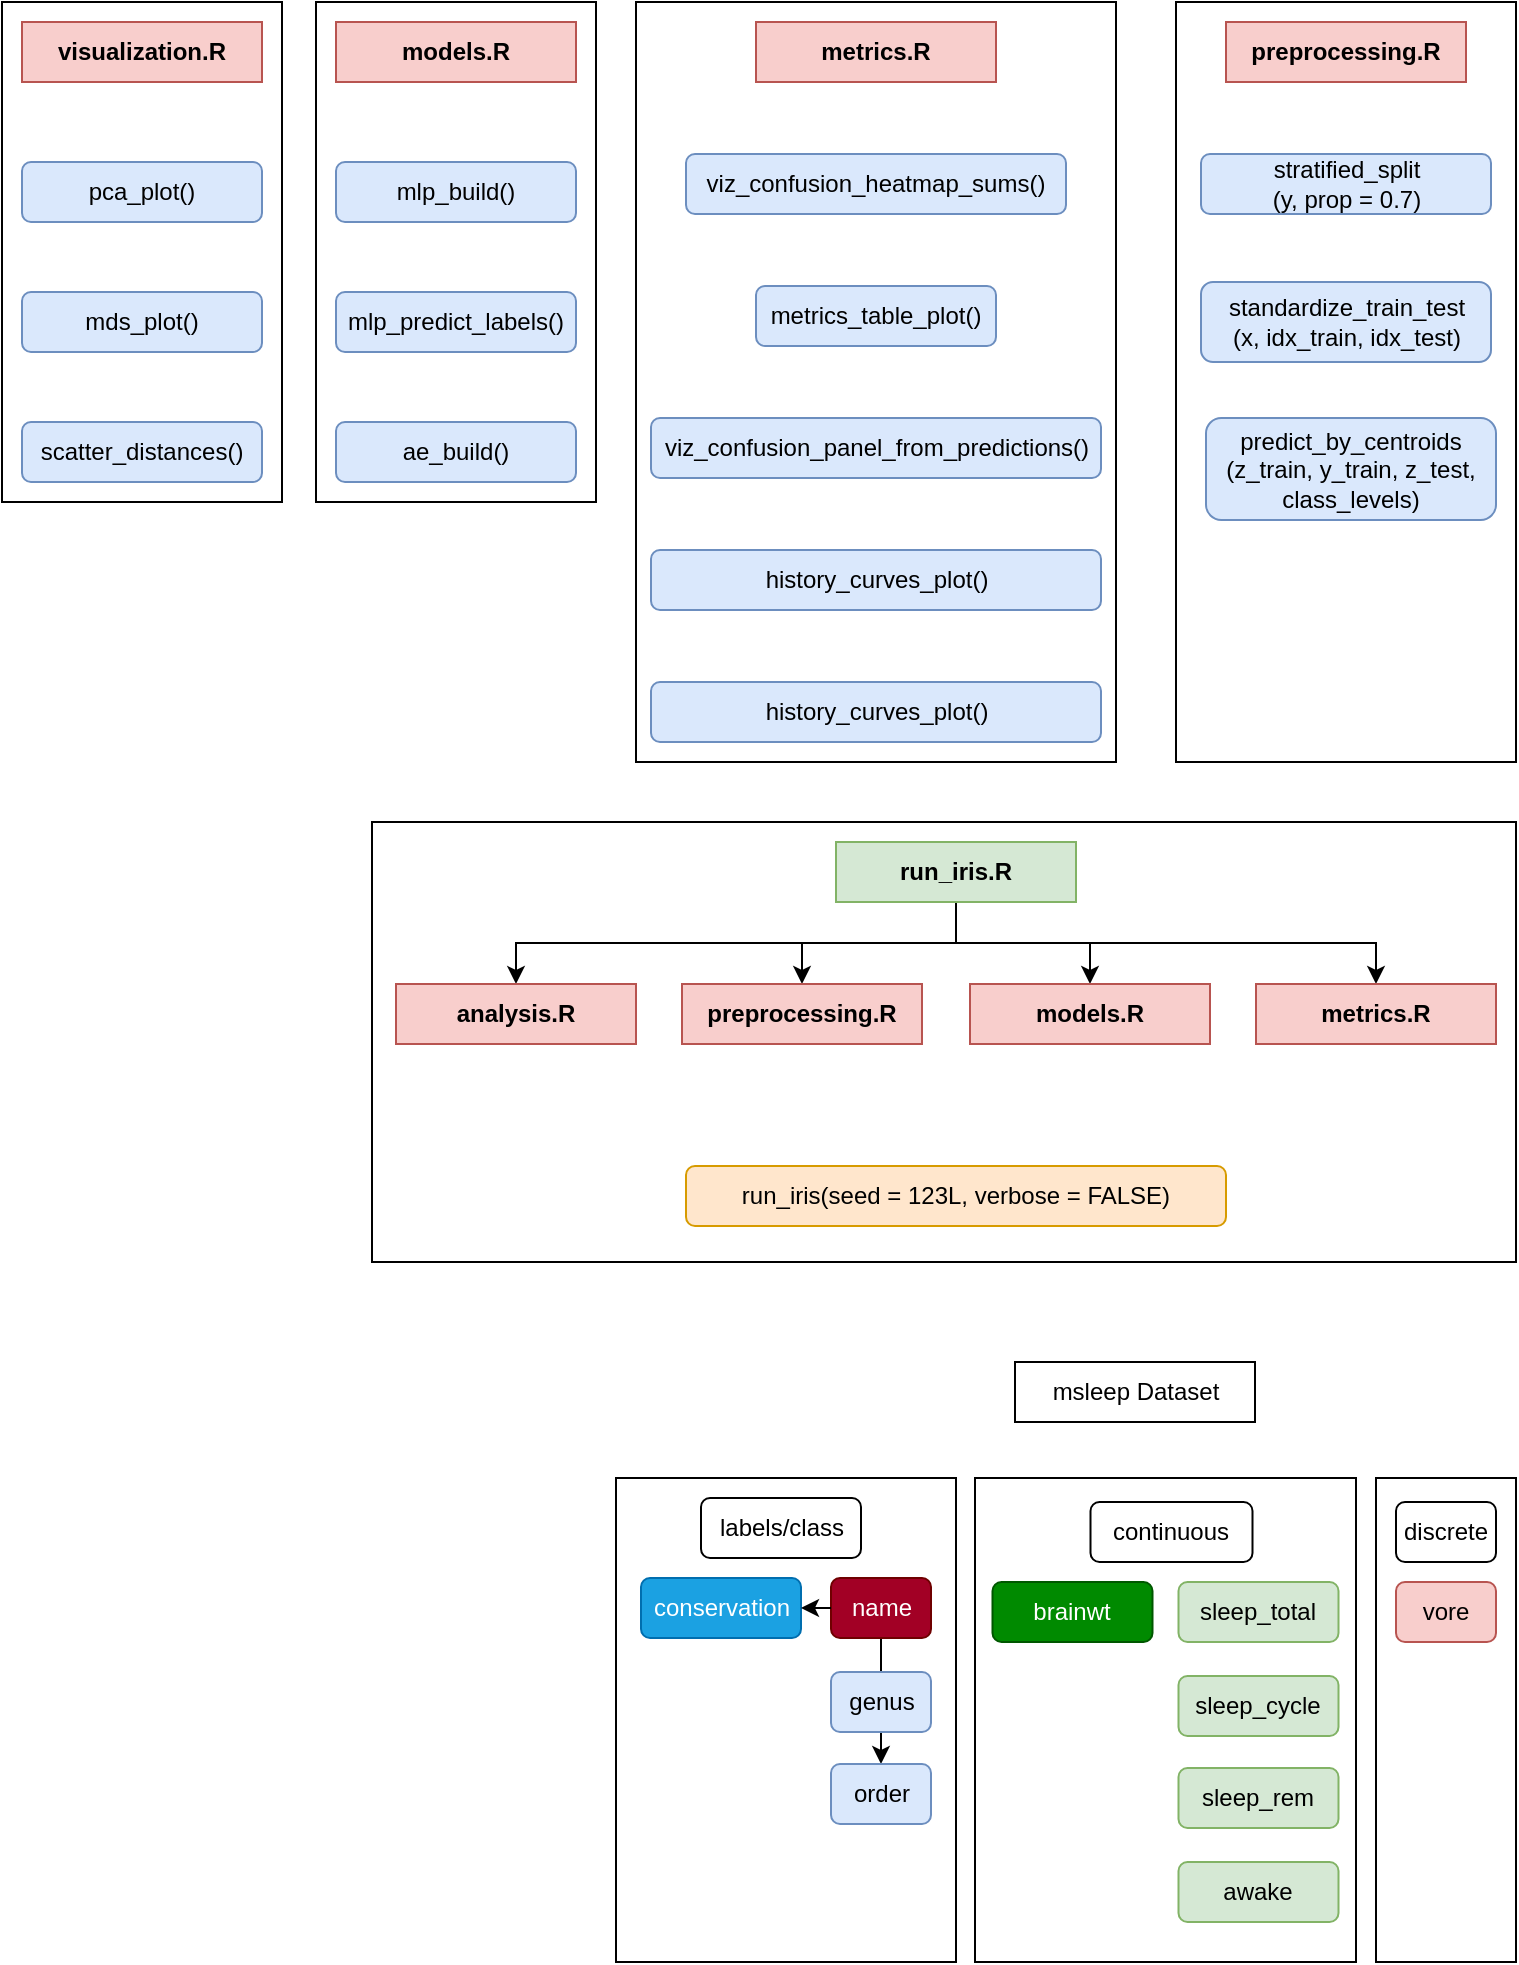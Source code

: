 <mxfile version="28.2.1">
  <diagram name="Page-1" id="hLjd40Mp4ctCxhCCKkwX">
    <mxGraphModel dx="1030" dy="-639" grid="1" gridSize="10" guides="1" tooltips="1" connect="1" arrows="1" fold="1" page="1" pageScale="1" pageWidth="827" pageHeight="1169" math="0" shadow="0">
      <root>
        <mxCell id="0" />
        <mxCell id="1" parent="0" />
        <mxCell id="h5PKQ5_-vBnPqG8-7pic-10" value="" style="rounded=0;whiteSpace=wrap;html=1;" parent="1" vertex="1">
          <mxGeometry x="722" y="1938" width="70" height="242" as="geometry" />
        </mxCell>
        <mxCell id="h5PKQ5_-vBnPqG8-7pic-9" value="" style="rounded=0;whiteSpace=wrap;html=1;" parent="1" vertex="1">
          <mxGeometry x="521.5" y="1938" width="190.5" height="242" as="geometry" />
        </mxCell>
        <mxCell id="h5PKQ5_-vBnPqG8-7pic-8" value="" style="rounded=0;whiteSpace=wrap;html=1;" parent="1" vertex="1">
          <mxGeometry x="342" y="1938" width="170" height="242" as="geometry" />
        </mxCell>
        <mxCell id="CPnGXNIcDzd4oW7dHK-n-26" value="msleep Dataset" style="rounded=0;whiteSpace=wrap;html=1;" parent="1" vertex="1">
          <mxGeometry x="541.5" y="1880" width="120" height="30" as="geometry" />
        </mxCell>
        <mxCell id="RDY0fzNDWBnP0Dt53zWQ-37" value="" style="rounded=0;whiteSpace=wrap;html=1;" parent="1" vertex="1">
          <mxGeometry x="622" y="1200" width="170" height="380" as="geometry" />
        </mxCell>
        <mxCell id="RDY0fzNDWBnP0Dt53zWQ-38" value="" style="rounded=0;whiteSpace=wrap;html=1;" parent="1" vertex="1">
          <mxGeometry x="220" y="1610" width="572" height="220" as="geometry" />
        </mxCell>
        <mxCell id="RDY0fzNDWBnP0Dt53zWQ-39" value="" style="rounded=0;whiteSpace=wrap;html=1;" parent="1" vertex="1">
          <mxGeometry x="352" y="1200" width="240" height="380" as="geometry" />
        </mxCell>
        <mxCell id="RDY0fzNDWBnP0Dt53zWQ-40" value="" style="rounded=0;whiteSpace=wrap;html=1;" parent="1" vertex="1">
          <mxGeometry x="192" y="1200" width="140" height="250" as="geometry" />
        </mxCell>
        <mxCell id="RDY0fzNDWBnP0Dt53zWQ-41" value="" style="rounded=0;whiteSpace=wrap;html=1;" parent="1" vertex="1">
          <mxGeometry x="35" y="1200" width="140" height="250" as="geometry" />
        </mxCell>
        <mxCell id="RDY0fzNDWBnP0Dt53zWQ-42" value="pca_plot()" style="rounded=1;whiteSpace=wrap;html=1;fillColor=#dae8fc;strokeColor=#6c8ebf;" parent="1" vertex="1">
          <mxGeometry x="45" y="1280" width="120" height="30" as="geometry" />
        </mxCell>
        <mxCell id="RDY0fzNDWBnP0Dt53zWQ-43" value="mds&lt;span style=&quot;background-color: transparent; color: light-dark(rgb(0, 0, 0), rgb(255, 255, 255));&quot;&gt;_plot()&lt;/span&gt;" style="rounded=1;whiteSpace=wrap;html=1;fillColor=#dae8fc;strokeColor=#6c8ebf;" parent="1" vertex="1">
          <mxGeometry x="45" y="1345" width="120" height="30" as="geometry" />
        </mxCell>
        <mxCell id="RDY0fzNDWBnP0Dt53zWQ-44" value="&lt;span style=&quot;background-color: transparent; color: light-dark(rgb(0, 0, 0), rgb(255, 255, 255));&quot;&gt;scatter_distances()&lt;/span&gt;" style="rounded=1;whiteSpace=wrap;html=1;fillColor=#dae8fc;strokeColor=#6c8ebf;" parent="1" vertex="1">
          <mxGeometry x="45" y="1410" width="120" height="30" as="geometry" />
        </mxCell>
        <mxCell id="RDY0fzNDWBnP0Dt53zWQ-45" value="visualization.R" style="rounded=0;whiteSpace=wrap;html=1;fillColor=#f8cecc;strokeColor=#b85450;fontStyle=1" parent="1" vertex="1">
          <mxGeometry x="45" y="1210" width="120" height="30" as="geometry" />
        </mxCell>
        <mxCell id="RDY0fzNDWBnP0Dt53zWQ-46" value="mlp_build()" style="rounded=1;whiteSpace=wrap;html=1;fillColor=#dae8fc;strokeColor=#6c8ebf;" parent="1" vertex="1">
          <mxGeometry x="202" y="1280" width="120" height="30" as="geometry" />
        </mxCell>
        <mxCell id="RDY0fzNDWBnP0Dt53zWQ-47" value="&lt;span style=&quot;background-color: transparent; color: light-dark(rgb(0, 0, 0), rgb(255, 255, 255));&quot;&gt;mlp_predict_labels()&lt;/span&gt;" style="rounded=1;whiteSpace=wrap;html=1;fillColor=#dae8fc;strokeColor=#6c8ebf;" parent="1" vertex="1">
          <mxGeometry x="202" y="1345" width="120" height="30" as="geometry" />
        </mxCell>
        <mxCell id="RDY0fzNDWBnP0Dt53zWQ-48" value="&lt;span style=&quot;background-color: transparent; color: light-dark(rgb(0, 0, 0), rgb(255, 255, 255));&quot;&gt;ae_build()&lt;/span&gt;" style="rounded=1;whiteSpace=wrap;html=1;fillColor=#dae8fc;strokeColor=#6c8ebf;" parent="1" vertex="1">
          <mxGeometry x="202" y="1410" width="120" height="30" as="geometry" />
        </mxCell>
        <mxCell id="RDY0fzNDWBnP0Dt53zWQ-49" value="models.R" style="rounded=0;whiteSpace=wrap;html=1;fillColor=#f8cecc;strokeColor=#b85450;fontStyle=1" parent="1" vertex="1">
          <mxGeometry x="202" y="1210" width="120" height="30" as="geometry" />
        </mxCell>
        <mxCell id="RDY0fzNDWBnP0Dt53zWQ-50" value="viz_confusion_heatmap_sums()" style="rounded=1;whiteSpace=wrap;html=1;fillColor=#dae8fc;strokeColor=#6c8ebf;" parent="1" vertex="1">
          <mxGeometry x="377" y="1276" width="190" height="30" as="geometry" />
        </mxCell>
        <mxCell id="RDY0fzNDWBnP0Dt53zWQ-51" value="metrics_table_plot()" style="rounded=1;whiteSpace=wrap;html=1;fillColor=#dae8fc;strokeColor=#6c8ebf;" parent="1" vertex="1">
          <mxGeometry x="412" y="1342" width="120" height="30" as="geometry" />
        </mxCell>
        <mxCell id="RDY0fzNDWBnP0Dt53zWQ-52" value="metrics.R" style="rounded=0;whiteSpace=wrap;html=1;fillColor=#f8cecc;strokeColor=#b85450;fontStyle=1" parent="1" vertex="1">
          <mxGeometry x="412" y="1210" width="120" height="30" as="geometry" />
        </mxCell>
        <mxCell id="RDY0fzNDWBnP0Dt53zWQ-53" value="viz_confusion_panel_from_predictions()" style="rounded=1;whiteSpace=wrap;html=1;fillColor=#dae8fc;strokeColor=#6c8ebf;" parent="1" vertex="1">
          <mxGeometry x="359.5" y="1408" width="225" height="30" as="geometry" />
        </mxCell>
        <mxCell id="RDY0fzNDWBnP0Dt53zWQ-54" value="history_curves_plot()" style="rounded=1;whiteSpace=wrap;html=1;fillColor=#dae8fc;strokeColor=#6c8ebf;" parent="1" vertex="1">
          <mxGeometry x="359.5" y="1474" width="225" height="30" as="geometry" />
        </mxCell>
        <mxCell id="RDY0fzNDWBnP0Dt53zWQ-55" value="history_curves_plot()" style="rounded=1;whiteSpace=wrap;html=1;fillColor=#dae8fc;strokeColor=#6c8ebf;" parent="1" vertex="1">
          <mxGeometry x="359.5" y="1540" width="225" height="30" as="geometry" />
        </mxCell>
        <mxCell id="h5PKQ5_-vBnPqG8-7pic-3" style="edgeStyle=orthogonalEdgeStyle;rounded=0;orthogonalLoop=1;jettySize=auto;html=1;exitX=0.5;exitY=1;exitDx=0;exitDy=0;" parent="1" source="RDY0fzNDWBnP0Dt53zWQ-62" target="RDY0fzNDWBnP0Dt53zWQ-57" edge="1">
          <mxGeometry relative="1" as="geometry" />
        </mxCell>
        <mxCell id="h5PKQ5_-vBnPqG8-7pic-4" style="edgeStyle=orthogonalEdgeStyle;rounded=0;orthogonalLoop=1;jettySize=auto;html=1;exitX=0.5;exitY=1;exitDx=0;exitDy=0;entryX=0.5;entryY=0;entryDx=0;entryDy=0;" parent="1" source="RDY0fzNDWBnP0Dt53zWQ-62" target="h5PKQ5_-vBnPqG8-7pic-1" edge="1">
          <mxGeometry relative="1" as="geometry" />
        </mxCell>
        <mxCell id="h5PKQ5_-vBnPqG8-7pic-5" style="edgeStyle=orthogonalEdgeStyle;rounded=0;orthogonalLoop=1;jettySize=auto;html=1;exitX=0.5;exitY=1;exitDx=0;exitDy=0;" parent="1" source="RDY0fzNDWBnP0Dt53zWQ-62" target="RDY0fzNDWBnP0Dt53zWQ-56" edge="1">
          <mxGeometry relative="1" as="geometry" />
        </mxCell>
        <mxCell id="h5PKQ5_-vBnPqG8-7pic-6" style="edgeStyle=orthogonalEdgeStyle;rounded=0;orthogonalLoop=1;jettySize=auto;html=1;exitX=0.5;exitY=1;exitDx=0;exitDy=0;" parent="1" source="RDY0fzNDWBnP0Dt53zWQ-62" target="RDY0fzNDWBnP0Dt53zWQ-58" edge="1">
          <mxGeometry relative="1" as="geometry" />
        </mxCell>
        <mxCell id="RDY0fzNDWBnP0Dt53zWQ-62" value="run_iris.R" style="rounded=0;whiteSpace=wrap;html=1;fillColor=#d5e8d4;strokeColor=#82b366;fontStyle=1" parent="1" vertex="1">
          <mxGeometry x="452" y="1620" width="120" height="30" as="geometry" />
        </mxCell>
        <mxCell id="RDY0fzNDWBnP0Dt53zWQ-63" value="stratified_split&lt;div&gt;(y, prop = 0.7)&lt;/div&gt;" style="rounded=1;whiteSpace=wrap;html=1;fillColor=#dae8fc;strokeColor=#6c8ebf;" parent="1" vertex="1">
          <mxGeometry x="634.5" y="1276" width="145" height="30" as="geometry" />
        </mxCell>
        <mxCell id="RDY0fzNDWBnP0Dt53zWQ-64" value="standardize_train_test&lt;div&gt;(x, idx_train, idx_test)&lt;/div&gt;" style="rounded=1;whiteSpace=wrap;html=1;fillColor=#dae8fc;strokeColor=#6c8ebf;" parent="1" vertex="1">
          <mxGeometry x="634.5" y="1340" width="145" height="40" as="geometry" />
        </mxCell>
        <mxCell id="RDY0fzNDWBnP0Dt53zWQ-65" value="predict_by_centroids&lt;div&gt;(z_train, y_train, z_test, class_levels)&lt;/div&gt;" style="rounded=1;whiteSpace=wrap;html=1;fillColor=#dae8fc;strokeColor=#6c8ebf;" parent="1" vertex="1">
          <mxGeometry x="637" y="1408" width="145" height="51" as="geometry" />
        </mxCell>
        <mxCell id="RDY0fzNDWBnP0Dt53zWQ-66" value="run_iris&lt;span style=&quot;background-color: transparent; color: light-dark(rgb(0, 0, 0), rgb(255, 255, 255));&quot;&gt;(seed = 123L, verbose = FALSE)&lt;/span&gt;" style="rounded=1;whiteSpace=wrap;html=1;fillColor=#ffe6cc;strokeColor=#d79b00;" parent="1" vertex="1">
          <mxGeometry x="377" y="1782" width="270" height="30" as="geometry" />
        </mxCell>
        <mxCell id="RDY0fzNDWBnP0Dt53zWQ-68" value="preprocessing.R" style="rounded=0;whiteSpace=wrap;html=1;fillColor=#f8cecc;strokeColor=#b85450;fontStyle=1" parent="1" vertex="1">
          <mxGeometry x="647" y="1210" width="120" height="30" as="geometry" />
        </mxCell>
        <mxCell id="h5PKQ5_-vBnPqG8-7pic-2" value="" style="group" parent="1" vertex="1" connectable="0">
          <mxGeometry x="232" y="1691" width="550" height="30" as="geometry" />
        </mxCell>
        <mxCell id="RDY0fzNDWBnP0Dt53zWQ-56" value="analysis.R" style="rounded=0;whiteSpace=wrap;html=1;fillColor=#f8cecc;strokeColor=#b85450;fontStyle=1" parent="h5PKQ5_-vBnPqG8-7pic-2" vertex="1">
          <mxGeometry width="120" height="30" as="geometry" />
        </mxCell>
        <mxCell id="RDY0fzNDWBnP0Dt53zWQ-57" value="models.R" style="rounded=0;whiteSpace=wrap;html=1;fillColor=#f8cecc;strokeColor=#b85450;fontStyle=1" parent="h5PKQ5_-vBnPqG8-7pic-2" vertex="1">
          <mxGeometry x="287" width="120" height="30" as="geometry" />
        </mxCell>
        <mxCell id="RDY0fzNDWBnP0Dt53zWQ-58" value="metrics.R" style="rounded=0;whiteSpace=wrap;html=1;fillColor=#f8cecc;strokeColor=#b85450;fontStyle=1" parent="h5PKQ5_-vBnPqG8-7pic-2" vertex="1">
          <mxGeometry x="430" width="120" height="30" as="geometry" />
        </mxCell>
        <mxCell id="h5PKQ5_-vBnPqG8-7pic-1" value="preprocessing.R" style="rounded=0;whiteSpace=wrap;html=1;fillColor=#f8cecc;strokeColor=#b85450;fontStyle=1" parent="h5PKQ5_-vBnPqG8-7pic-2" vertex="1">
          <mxGeometry x="143" width="120" height="30" as="geometry" />
        </mxCell>
        <mxCell id="h5PKQ5_-vBnPqG8-7pic-11" value="" style="group" parent="1" vertex="1" connectable="0">
          <mxGeometry x="354.5" y="1948" width="145" height="163" as="geometry" />
        </mxCell>
        <mxCell id="CPnGXNIcDzd4oW7dHK-n-42" value="conservation" style="rounded=1;whiteSpace=wrap;html=1;fillColor=#1ba1e2;fontColor=#ffffff;strokeColor=#006EAF;" parent="h5PKQ5_-vBnPqG8-7pic-11" vertex="1">
          <mxGeometry y="40" width="80" height="30" as="geometry" />
        </mxCell>
        <mxCell id="CPnGXNIcDzd4oW7dHK-n-53" value="" style="group" parent="h5PKQ5_-vBnPqG8-7pic-11" vertex="1" connectable="0">
          <mxGeometry x="95" y="40" width="50" height="123" as="geometry" />
        </mxCell>
        <mxCell id="CPnGXNIcDzd4oW7dHK-n-81" style="edgeStyle=orthogonalEdgeStyle;rounded=0;orthogonalLoop=1;jettySize=auto;html=1;exitX=0.5;exitY=1;exitDx=0;exitDy=0;" parent="CPnGXNIcDzd4oW7dHK-n-53" source="CPnGXNIcDzd4oW7dHK-n-38" target="CPnGXNIcDzd4oW7dHK-n-41" edge="1">
          <mxGeometry relative="1" as="geometry" />
        </mxCell>
        <mxCell id="CPnGXNIcDzd4oW7dHK-n-38" value="name" style="rounded=1;whiteSpace=wrap;html=1;fillColor=#a20025;strokeColor=#6F0000;fontColor=#ffffff;" parent="CPnGXNIcDzd4oW7dHK-n-53" vertex="1">
          <mxGeometry width="50" height="30" as="geometry" />
        </mxCell>
        <mxCell id="CPnGXNIcDzd4oW7dHK-n-39" value="genus" style="rounded=1;whiteSpace=wrap;html=1;fillColor=#dae8fc;strokeColor=#6c8ebf;" parent="CPnGXNIcDzd4oW7dHK-n-53" vertex="1">
          <mxGeometry y="47" width="50" height="30" as="geometry" />
        </mxCell>
        <mxCell id="CPnGXNIcDzd4oW7dHK-n-41" value="order" style="rounded=1;whiteSpace=wrap;html=1;fillColor=#dae8fc;strokeColor=#6c8ebf;" parent="CPnGXNIcDzd4oW7dHK-n-53" vertex="1">
          <mxGeometry y="93" width="50" height="30" as="geometry" />
        </mxCell>
        <mxCell id="CPnGXNIcDzd4oW7dHK-n-58" value="labels/class" style="rounded=1;whiteSpace=wrap;html=1;" parent="h5PKQ5_-vBnPqG8-7pic-11" vertex="1">
          <mxGeometry x="30" width="80" height="30" as="geometry" />
        </mxCell>
        <mxCell id="CPnGXNIcDzd4oW7dHK-n-82" style="edgeStyle=orthogonalEdgeStyle;rounded=0;orthogonalLoop=1;jettySize=auto;html=1;exitX=0;exitY=0.5;exitDx=0;exitDy=0;entryX=1;entryY=0.5;entryDx=0;entryDy=0;" parent="h5PKQ5_-vBnPqG8-7pic-11" source="CPnGXNIcDzd4oW7dHK-n-38" target="CPnGXNIcDzd4oW7dHK-n-42" edge="1">
          <mxGeometry relative="1" as="geometry" />
        </mxCell>
        <mxCell id="h5PKQ5_-vBnPqG8-7pic-12" value="" style="group" parent="1" vertex="1" connectable="0">
          <mxGeometry x="530.25" y="1950" width="173" height="210" as="geometry" />
        </mxCell>
        <mxCell id="CPnGXNIcDzd4oW7dHK-n-47" value="brainwt" style="rounded=1;whiteSpace=wrap;html=1;fillColor=#008a00;strokeColor=#005700;fontColor=#ffffff;" parent="h5PKQ5_-vBnPqG8-7pic-12" vertex="1">
          <mxGeometry y="40" width="80" height="30" as="geometry" />
        </mxCell>
        <mxCell id="CPnGXNIcDzd4oW7dHK-n-52" value="" style="group" parent="h5PKQ5_-vBnPqG8-7pic-12" vertex="1" connectable="0">
          <mxGeometry x="93" y="40" width="80" height="170" as="geometry" />
        </mxCell>
        <mxCell id="CPnGXNIcDzd4oW7dHK-n-43" value="sleep_total" style="rounded=1;whiteSpace=wrap;html=1;fillColor=#d5e8d4;strokeColor=#82b366;" parent="CPnGXNIcDzd4oW7dHK-n-52" vertex="1">
          <mxGeometry width="80" height="30" as="geometry" />
        </mxCell>
        <mxCell id="CPnGXNIcDzd4oW7dHK-n-44" value="sleep_rem" style="rounded=1;whiteSpace=wrap;html=1;fillColor=#d5e8d4;strokeColor=#82b366;" parent="CPnGXNIcDzd4oW7dHK-n-52" vertex="1">
          <mxGeometry y="93" width="80" height="30" as="geometry" />
        </mxCell>
        <mxCell id="CPnGXNIcDzd4oW7dHK-n-45" value="sleep_cycle" style="rounded=1;whiteSpace=wrap;html=1;fillColor=#d5e8d4;strokeColor=#82b366;" parent="CPnGXNIcDzd4oW7dHK-n-52" vertex="1">
          <mxGeometry y="47" width="80" height="30" as="geometry" />
        </mxCell>
        <mxCell id="CPnGXNIcDzd4oW7dHK-n-46" value="awake" style="rounded=1;whiteSpace=wrap;html=1;fillColor=#d5e8d4;strokeColor=#82b366;" parent="CPnGXNIcDzd4oW7dHK-n-52" vertex="1">
          <mxGeometry y="140" width="80" height="30" as="geometry" />
        </mxCell>
        <mxCell id="CPnGXNIcDzd4oW7dHK-n-56" value="continuous" style="rounded=1;whiteSpace=wrap;html=1;" parent="h5PKQ5_-vBnPqG8-7pic-12" vertex="1">
          <mxGeometry x="49" width="81" height="30" as="geometry" />
        </mxCell>
        <mxCell id="h5PKQ5_-vBnPqG8-7pic-13" value="" style="group" parent="1" vertex="1" connectable="0">
          <mxGeometry x="732" y="1950" width="50" height="70" as="geometry" />
        </mxCell>
        <mxCell id="CPnGXNIcDzd4oW7dHK-n-40" value="vore" style="rounded=1;whiteSpace=wrap;html=1;fillColor=#f8cecc;strokeColor=#b85450;" parent="h5PKQ5_-vBnPqG8-7pic-13" vertex="1">
          <mxGeometry y="40" width="50" height="30" as="geometry" />
        </mxCell>
        <mxCell id="CPnGXNIcDzd4oW7dHK-n-57" value="discrete" style="rounded=1;whiteSpace=wrap;html=1;" parent="h5PKQ5_-vBnPqG8-7pic-13" vertex="1">
          <mxGeometry width="50" height="30" as="geometry" />
        </mxCell>
      </root>
    </mxGraphModel>
  </diagram>
</mxfile>
